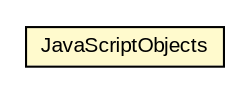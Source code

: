 #!/usr/local/bin/dot
#
# Class diagram 
# Generated by UMLGraph version R5_6-24-gf6e263 (http://www.umlgraph.org/)
#

digraph G {
	edge [fontname="arial",fontsize=10,labelfontname="arial",labelfontsize=10];
	node [fontname="arial",fontsize=10,shape=plaintext];
	nodesep=0.25;
	ranksep=0.5;
	rankdir=LR;
	// org.turbogwt.core.client.JavaScriptObjects
	c29 [label=<<table title="org.turbogwt.core.client.JavaScriptObjects" border="0" cellborder="1" cellspacing="0" cellpadding="2" port="p" bgcolor="lemonChiffon" href="./JavaScriptObjects.html">
		<tr><td><table border="0" cellspacing="0" cellpadding="1">
<tr><td align="center" balign="center"> JavaScriptObjects </td></tr>
		</table></td></tr>
		</table>>, URL="./JavaScriptObjects.html", fontname="arial", fontcolor="black", fontsize=10.0];
}

